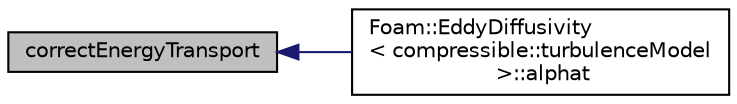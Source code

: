 digraph "correctEnergyTransport"
{
  bgcolor="transparent";
  edge [fontname="Helvetica",fontsize="10",labelfontname="Helvetica",labelfontsize="10"];
  node [fontname="Helvetica",fontsize="10",shape=record];
  rankdir="LR";
  Node25 [label="correctEnergyTransport",height=0.2,width=0.4,color="black", fillcolor="grey75", style="filled", fontcolor="black"];
  Node25 -> Node26 [dir="back",color="midnightblue",fontsize="10",style="solid",fontname="Helvetica"];
  Node26 [label="Foam::EddyDiffusivity\l\< compressible::turbulenceModel\l \>::alphat",height=0.2,width=0.4,color="black",URL="$a31981.html#a59d9ea07a6607675ba58f8bf67025738",tooltip="Return the turbulent thermal diffusivity for enthalpy [kg/m/s]. "];
}
